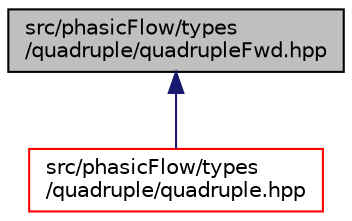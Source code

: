 digraph "src/phasicFlow/types/quadruple/quadrupleFwd.hpp"
{
 // LATEX_PDF_SIZE
  edge [fontname="Helvetica",fontsize="10",labelfontname="Helvetica",labelfontsize="10"];
  node [fontname="Helvetica",fontsize="10",shape=record];
  Node1 [label="src/phasicFlow/types\l/quadruple/quadrupleFwd.hpp",height=0.2,width=0.4,color="black", fillcolor="grey75", style="filled", fontcolor="black",tooltip=" "];
  Node1 -> Node2 [dir="back",color="midnightblue",fontsize="10",style="solid",fontname="Helvetica"];
  Node2 [label="src/phasicFlow/types\l/quadruple/quadruple.hpp",height=0.2,width=0.4,color="red", fillcolor="white", style="filled",URL="$quadruple_8hpp.html",tooltip=" "];
}
